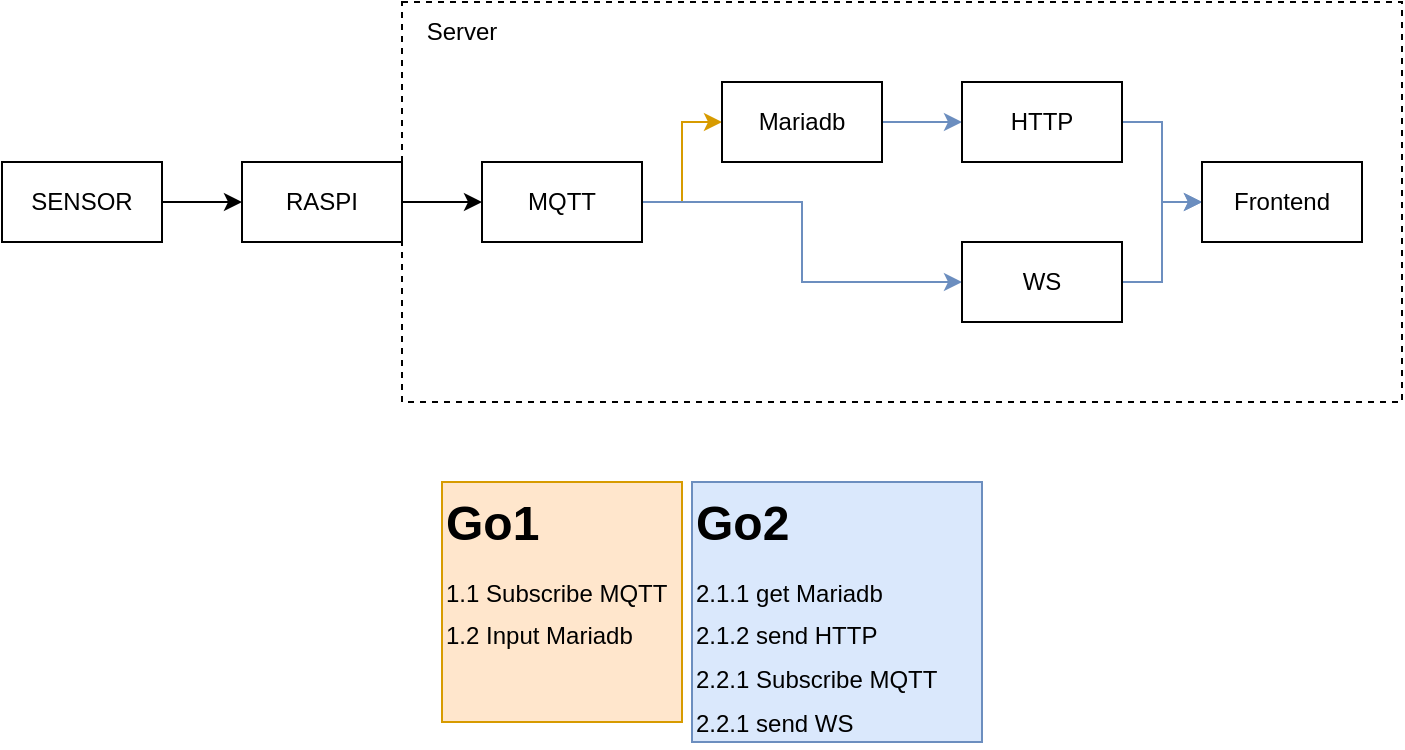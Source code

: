 <mxfile version="24.7.15">
  <diagram name="Page-1" id="-rCoMOn814kDl9n-Cfov">
    <mxGraphModel dx="841" dy="476" grid="1" gridSize="10" guides="1" tooltips="1" connect="1" arrows="1" fold="1" page="1" pageScale="1" pageWidth="850" pageHeight="1100" math="0" shadow="0">
      <root>
        <mxCell id="0" />
        <mxCell id="1" parent="0" />
        <mxCell id="TUVHrYfK1Kn8nEApSC3I-1" value="" style="rounded=0;whiteSpace=wrap;html=1;fillColor=none;dashed=1;align=left;" parent="1" vertex="1">
          <mxGeometry x="280" y="200" width="500" height="200" as="geometry" />
        </mxCell>
        <mxCell id="9XjUcPw-OQTC7Kf0kXDq-8" style="edgeStyle=orthogonalEdgeStyle;rounded=0;orthogonalLoop=1;jettySize=auto;html=1;entryX=0;entryY=0.5;entryDx=0;entryDy=0;" parent="1" source="9XjUcPw-OQTC7Kf0kXDq-1" target="9XjUcPw-OQTC7Kf0kXDq-2" edge="1">
          <mxGeometry relative="1" as="geometry" />
        </mxCell>
        <mxCell id="9XjUcPw-OQTC7Kf0kXDq-1" value="SENSOR" style="rounded=0;whiteSpace=wrap;html=1;" parent="1" vertex="1">
          <mxGeometry x="80" y="280" width="80" height="40" as="geometry" />
        </mxCell>
        <mxCell id="9XjUcPw-OQTC7Kf0kXDq-9" style="edgeStyle=orthogonalEdgeStyle;rounded=0;orthogonalLoop=1;jettySize=auto;html=1;" parent="1" source="9XjUcPw-OQTC7Kf0kXDq-2" target="9XjUcPw-OQTC7Kf0kXDq-3" edge="1">
          <mxGeometry relative="1" as="geometry" />
        </mxCell>
        <mxCell id="9XjUcPw-OQTC7Kf0kXDq-2" value="RASPI" style="rounded=0;whiteSpace=wrap;html=1;" parent="1" vertex="1">
          <mxGeometry x="200" y="280" width="80" height="40" as="geometry" />
        </mxCell>
        <mxCell id="9XjUcPw-OQTC7Kf0kXDq-10" style="edgeStyle=orthogonalEdgeStyle;rounded=0;orthogonalLoop=1;jettySize=auto;html=1;fillColor=#ffe6cc;strokeColor=#d79b00;" parent="1" source="9XjUcPw-OQTC7Kf0kXDq-3" target="9XjUcPw-OQTC7Kf0kXDq-4" edge="1">
          <mxGeometry relative="1" as="geometry" />
        </mxCell>
        <mxCell id="9XjUcPw-OQTC7Kf0kXDq-11" style="edgeStyle=orthogonalEdgeStyle;rounded=0;orthogonalLoop=1;jettySize=auto;html=1;fillColor=#dae8fc;strokeColor=#6c8ebf;" parent="1" source="9XjUcPw-OQTC7Kf0kXDq-3" target="9XjUcPw-OQTC7Kf0kXDq-5" edge="1">
          <mxGeometry relative="1" as="geometry" />
        </mxCell>
        <mxCell id="9XjUcPw-OQTC7Kf0kXDq-3" value="MQTT" style="rounded=0;whiteSpace=wrap;html=1;" parent="1" vertex="1">
          <mxGeometry x="320" y="280" width="80" height="40" as="geometry" />
        </mxCell>
        <mxCell id="9XjUcPw-OQTC7Kf0kXDq-12" style="edgeStyle=orthogonalEdgeStyle;rounded=0;orthogonalLoop=1;jettySize=auto;html=1;entryX=0;entryY=0.5;entryDx=0;entryDy=0;fillColor=#dae8fc;strokeColor=#6c8ebf;" parent="1" source="9XjUcPw-OQTC7Kf0kXDq-4" target="9XjUcPw-OQTC7Kf0kXDq-6" edge="1">
          <mxGeometry relative="1" as="geometry" />
        </mxCell>
        <mxCell id="9XjUcPw-OQTC7Kf0kXDq-4" value="Mariadb" style="rounded=0;whiteSpace=wrap;html=1;" parent="1" vertex="1">
          <mxGeometry x="440" y="240" width="80" height="40" as="geometry" />
        </mxCell>
        <mxCell id="9XjUcPw-OQTC7Kf0kXDq-14" style="edgeStyle=orthogonalEdgeStyle;rounded=0;orthogonalLoop=1;jettySize=auto;html=1;entryX=0;entryY=0.5;entryDx=0;entryDy=0;fillColor=#dae8fc;strokeColor=#6c8ebf;" parent="1" source="9XjUcPw-OQTC7Kf0kXDq-5" target="9XjUcPw-OQTC7Kf0kXDq-7" edge="1">
          <mxGeometry relative="1" as="geometry" />
        </mxCell>
        <mxCell id="9XjUcPw-OQTC7Kf0kXDq-5" value="WS" style="rounded=0;whiteSpace=wrap;html=1;" parent="1" vertex="1">
          <mxGeometry x="560" y="320" width="80" height="40" as="geometry" />
        </mxCell>
        <mxCell id="9XjUcPw-OQTC7Kf0kXDq-13" style="edgeStyle=orthogonalEdgeStyle;rounded=0;orthogonalLoop=1;jettySize=auto;html=1;fillColor=#dae8fc;strokeColor=#6c8ebf;" parent="1" source="9XjUcPw-OQTC7Kf0kXDq-6" target="9XjUcPw-OQTC7Kf0kXDq-7" edge="1">
          <mxGeometry relative="1" as="geometry" />
        </mxCell>
        <mxCell id="9XjUcPw-OQTC7Kf0kXDq-6" value="HTTP" style="rounded=0;whiteSpace=wrap;html=1;" parent="1" vertex="1">
          <mxGeometry x="560" y="240" width="80" height="40" as="geometry" />
        </mxCell>
        <mxCell id="9XjUcPw-OQTC7Kf0kXDq-7" value="Frontend" style="rounded=0;whiteSpace=wrap;html=1;" parent="1" vertex="1">
          <mxGeometry x="680" y="280" width="80" height="40" as="geometry" />
        </mxCell>
        <mxCell id="TUVHrYfK1Kn8nEApSC3I-2" value="Server" style="text;html=1;align=center;verticalAlign=middle;whiteSpace=wrap;rounded=0;" parent="1" vertex="1">
          <mxGeometry x="280" y="200" width="60" height="30" as="geometry" />
        </mxCell>
        <mxCell id="n9oA0j9KRxES6UwLRD8C-2" value="&lt;h1 style=&quot;margin-top: 0px;&quot;&gt;Go1&lt;/h1&gt;&lt;p style=&quot;line-height: 80%;&quot;&gt;1.1 Subscribe MQTT&lt;/p&gt;&lt;p style=&quot;line-height: 80%;&quot;&gt;1.2 Input Mariadb&lt;/p&gt;" style="text;html=1;whiteSpace=wrap;overflow=hidden;rounded=0;fillColor=#ffe6cc;strokeColor=#d79b00;" vertex="1" parent="1">
          <mxGeometry x="300" y="440" width="120" height="120" as="geometry" />
        </mxCell>
        <mxCell id="n9oA0j9KRxES6UwLRD8C-3" value="&lt;h1 style=&quot;margin-top: 0px;&quot;&gt;Go2&lt;/h1&gt;&lt;p style=&quot;line-height: 9.6px;&quot;&gt;&lt;span style=&quot;background-color: initial;&quot;&gt;2.1.1 get Mariadb&lt;/span&gt;&lt;br&gt;&lt;/p&gt;&lt;p style=&quot;line-height: 9.6px;&quot;&gt;2.1.2 send HTTP&lt;/p&gt;&lt;p style=&quot;line-height: 80%;&quot;&gt;2.2.1 Subscribe MQTT&lt;/p&gt;&lt;p style=&quot;line-height: 80%;&quot;&gt;2.2.1 send WS&lt;/p&gt;&lt;p style=&quot;line-height: 80%;&quot;&gt;&lt;br&gt;&lt;/p&gt;" style="text;html=1;whiteSpace=wrap;overflow=hidden;rounded=0;fillColor=#dae8fc;strokeColor=#6c8ebf;" vertex="1" parent="1">
          <mxGeometry x="425" y="440" width="145" height="130" as="geometry" />
        </mxCell>
      </root>
    </mxGraphModel>
  </diagram>
</mxfile>
